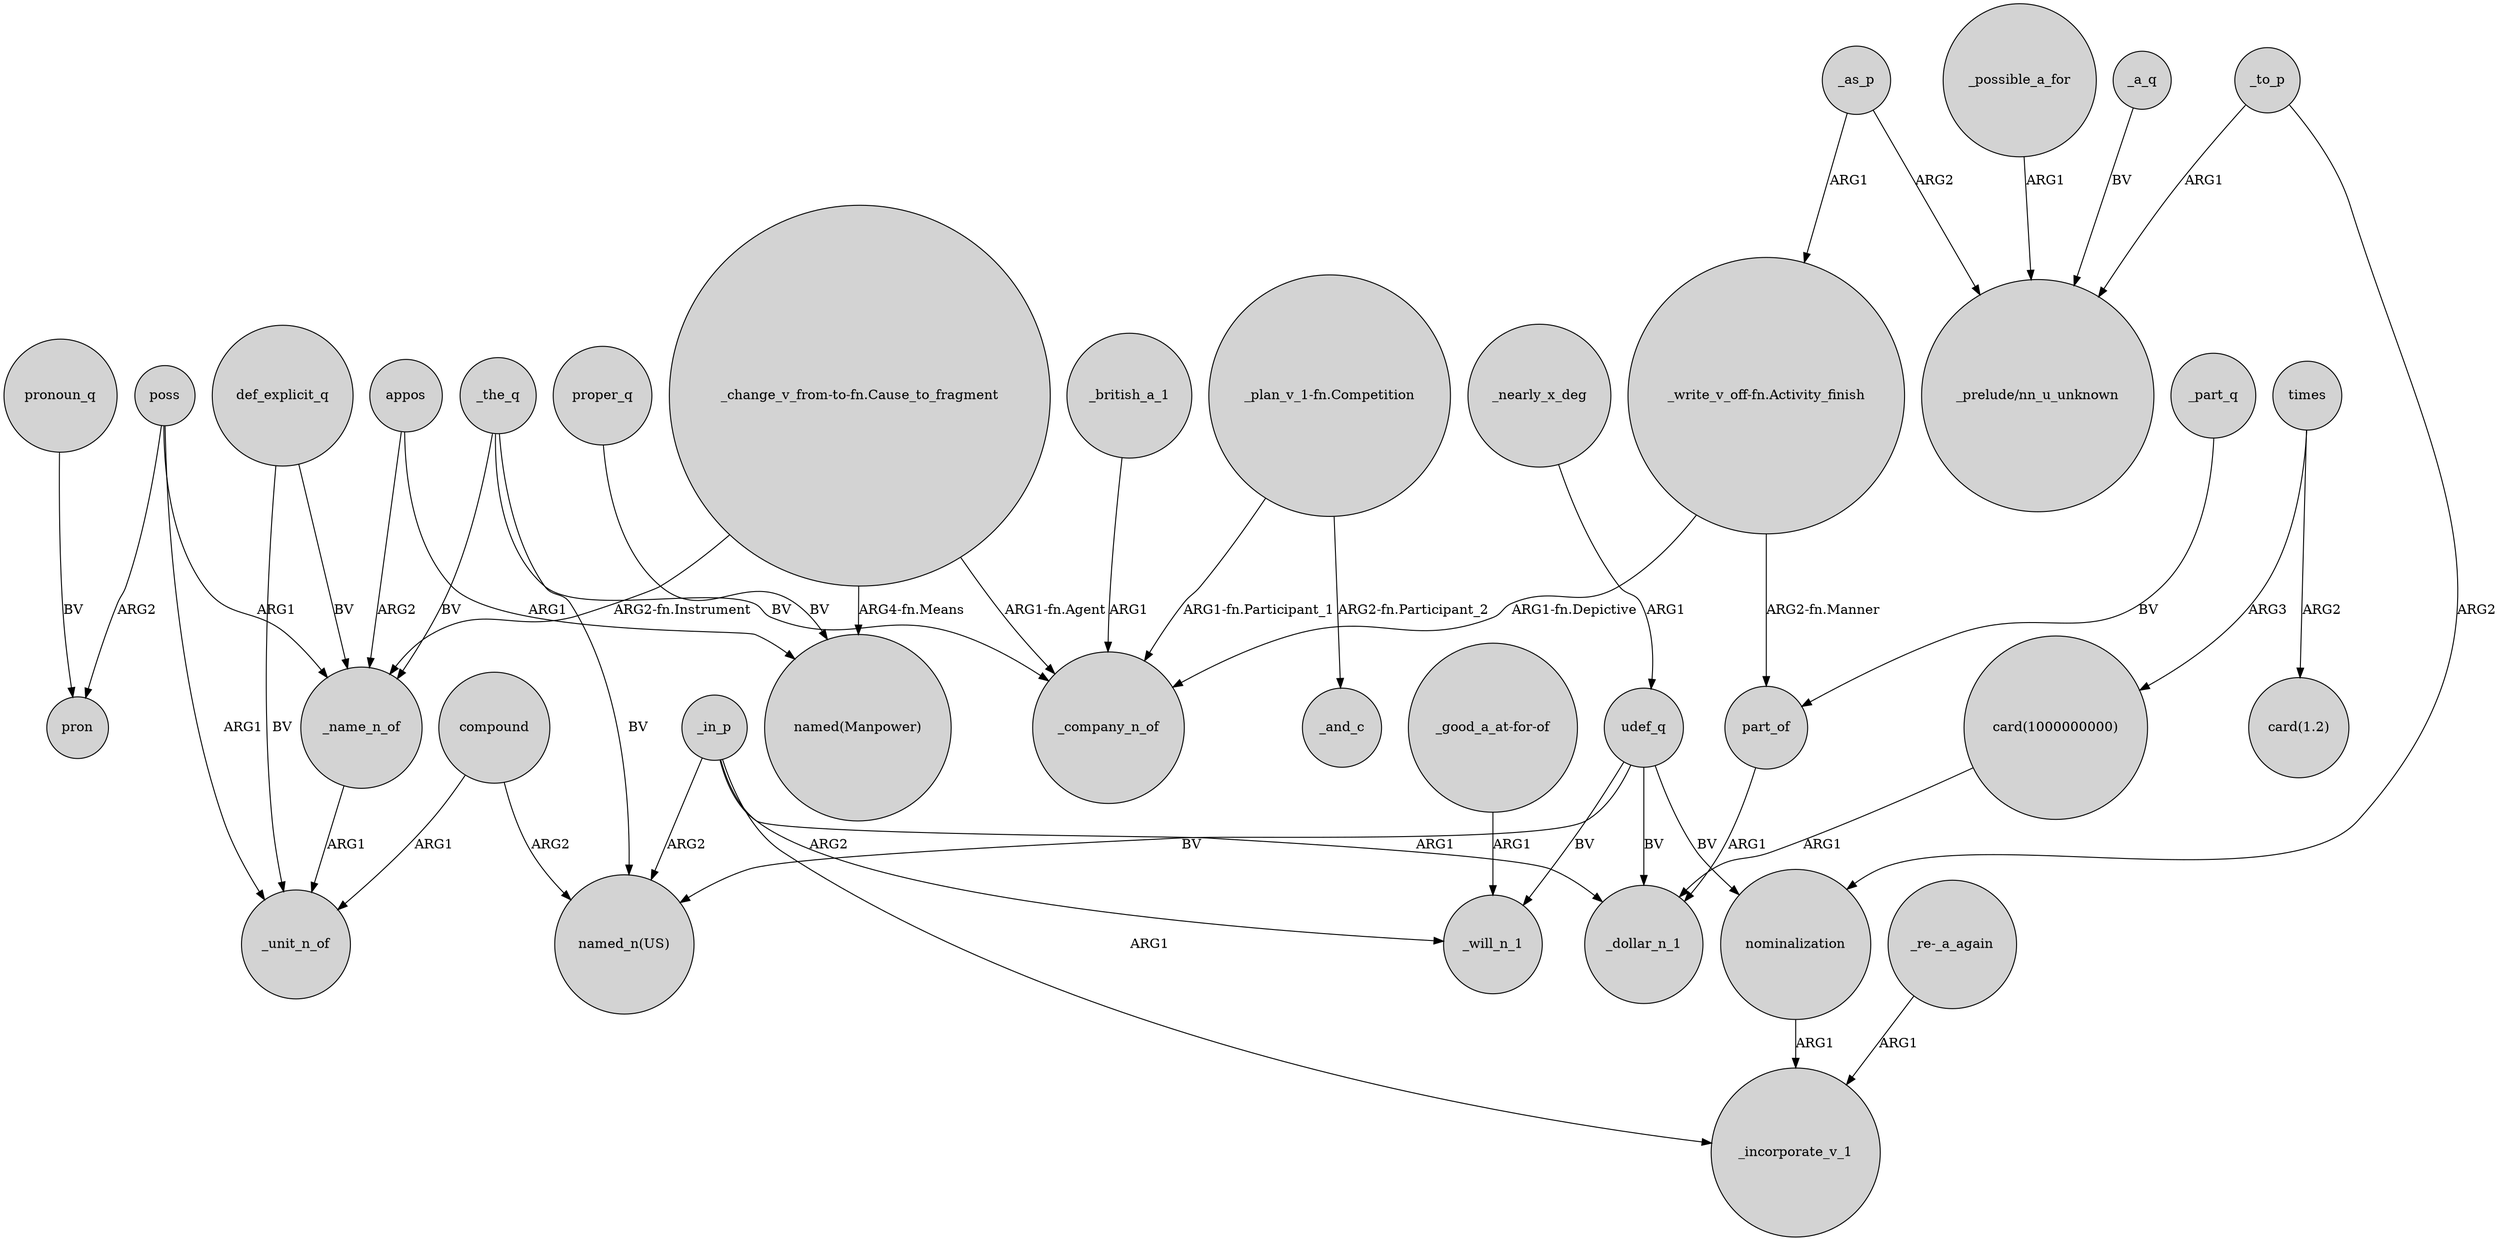 digraph {
	node [shape=circle style=filled]
	"card(1000000000)" -> _dollar_n_1 [label=ARG1]
	poss -> _name_n_of [label=ARG1]
	_name_n_of -> _unit_n_of [label=ARG1]
	_in_p -> "named_n(US)" [label=ARG2]
	_the_q -> "named_n(US)" [label=BV]
	nominalization -> _incorporate_v_1 [label=ARG1]
	proper_q -> "named(Manpower)" [label=BV]
	times -> "card(1.2)" [label=ARG2]
	udef_q -> nominalization [label=BV]
	_british_a_1 -> _company_n_of [label=ARG1]
	"_write_v_off-fn.Activity_finish" -> part_of [label="ARG2-fn.Manner"]
	_to_p -> "_prelude/nn_u_unknown" [label=ARG1]
	"_plan_v_1-fn.Competition" -> _and_c [label="ARG2-fn.Participant_2"]
	_possible_a_for -> "_prelude/nn_u_unknown" [label=ARG1]
	times -> "card(1000000000)" [label=ARG3]
	def_explicit_q -> _name_n_of [label=BV]
	_to_p -> nominalization [label=ARG2]
	pronoun_q -> pron [label=BV]
	"_change_v_from-to-fn.Cause_to_fragment" -> _name_n_of [label="ARG2-fn.Instrument"]
	"_write_v_off-fn.Activity_finish" -> _company_n_of [label="ARG1-fn.Depictive"]
	poss -> pron [label=ARG2]
	_in_p -> _dollar_n_1 [label=ARG1]
	_part_q -> part_of [label=BV]
	def_explicit_q -> _unit_n_of [label=BV]
	udef_q -> _dollar_n_1 [label=BV]
	appos -> _name_n_of [label=ARG2]
	_in_p -> _incorporate_v_1 [label=ARG1]
	part_of -> _dollar_n_1 [label=ARG1]
	"_change_v_from-to-fn.Cause_to_fragment" -> "named(Manpower)" [label="ARG4-fn.Means"]
	"_change_v_from-to-fn.Cause_to_fragment" -> _company_n_of [label="ARG1-fn.Agent"]
	udef_q -> _will_n_1 [label=BV]
	"_plan_v_1-fn.Competition" -> _company_n_of [label="ARG1-fn.Participant_1"]
	_the_q -> _name_n_of [label=BV]
	"_re-_a_again" -> _incorporate_v_1 [label=ARG1]
	compound -> _unit_n_of [label=ARG1]
	appos -> "named(Manpower)" [label=ARG1]
	poss -> _unit_n_of [label=ARG1]
	_nearly_x_deg -> udef_q [label=ARG1]
	"_good_a_at-for-of" -> _will_n_1 [label=ARG1]
	_as_p -> "_write_v_off-fn.Activity_finish" [label=ARG1]
	_as_p -> "_prelude/nn_u_unknown" [label=ARG2]
	compound -> "named_n(US)" [label=ARG2]
	_the_q -> _company_n_of [label=BV]
	_a_q -> "_prelude/nn_u_unknown" [label=BV]
	udef_q -> "named_n(US)" [label=BV]
	_in_p -> _will_n_1 [label=ARG2]
}
